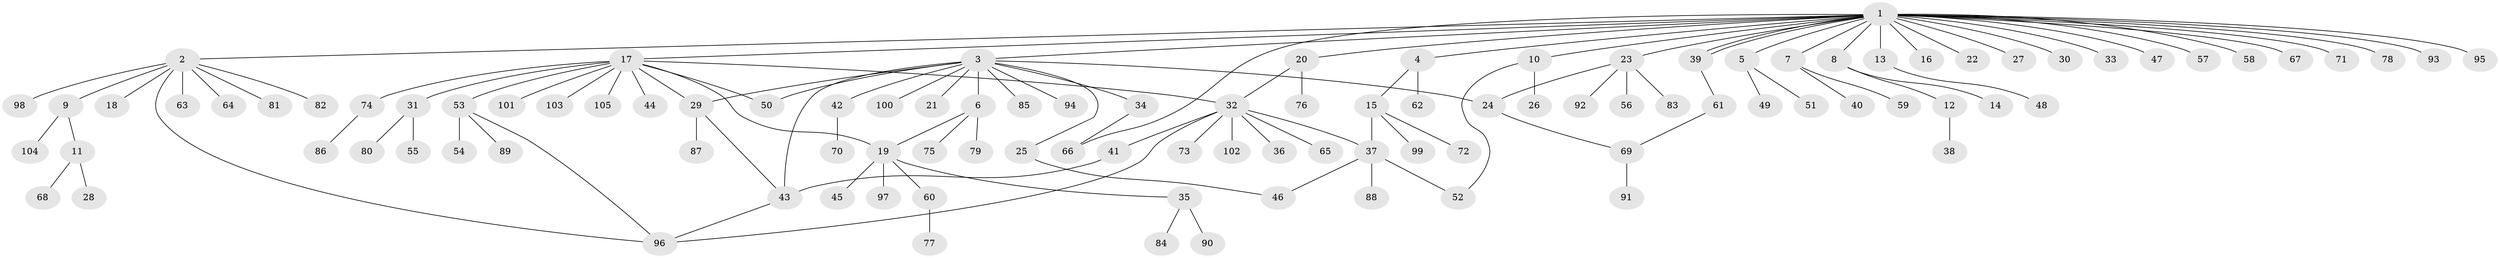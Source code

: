 // coarse degree distribution, {1: 0.7397260273972602, 2: 0.1643835616438356, 4: 0.0136986301369863, 3: 0.0273972602739726, 18: 0.0136986301369863, 10: 0.0136986301369863, 6: 0.0136986301369863, 36: 0.0136986301369863}
// Generated by graph-tools (version 1.1) at 2025/51/03/04/25 21:51:25]
// undirected, 105 vertices, 120 edges
graph export_dot {
graph [start="1"]
  node [color=gray90,style=filled];
  1;
  2;
  3;
  4;
  5;
  6;
  7;
  8;
  9;
  10;
  11;
  12;
  13;
  14;
  15;
  16;
  17;
  18;
  19;
  20;
  21;
  22;
  23;
  24;
  25;
  26;
  27;
  28;
  29;
  30;
  31;
  32;
  33;
  34;
  35;
  36;
  37;
  38;
  39;
  40;
  41;
  42;
  43;
  44;
  45;
  46;
  47;
  48;
  49;
  50;
  51;
  52;
  53;
  54;
  55;
  56;
  57;
  58;
  59;
  60;
  61;
  62;
  63;
  64;
  65;
  66;
  67;
  68;
  69;
  70;
  71;
  72;
  73;
  74;
  75;
  76;
  77;
  78;
  79;
  80;
  81;
  82;
  83;
  84;
  85;
  86;
  87;
  88;
  89;
  90;
  91;
  92;
  93;
  94;
  95;
  96;
  97;
  98;
  99;
  100;
  101;
  102;
  103;
  104;
  105;
  1 -- 2;
  1 -- 3;
  1 -- 4;
  1 -- 5;
  1 -- 7;
  1 -- 8;
  1 -- 10;
  1 -- 13;
  1 -- 16;
  1 -- 17;
  1 -- 20;
  1 -- 22;
  1 -- 23;
  1 -- 27;
  1 -- 30;
  1 -- 33;
  1 -- 39;
  1 -- 39;
  1 -- 47;
  1 -- 57;
  1 -- 58;
  1 -- 66;
  1 -- 67;
  1 -- 71;
  1 -- 78;
  1 -- 93;
  1 -- 95;
  2 -- 9;
  2 -- 18;
  2 -- 63;
  2 -- 64;
  2 -- 81;
  2 -- 82;
  2 -- 96;
  2 -- 98;
  3 -- 6;
  3 -- 21;
  3 -- 24;
  3 -- 25;
  3 -- 29;
  3 -- 34;
  3 -- 42;
  3 -- 43;
  3 -- 50;
  3 -- 85;
  3 -- 94;
  3 -- 100;
  4 -- 15;
  4 -- 62;
  5 -- 49;
  5 -- 51;
  6 -- 19;
  6 -- 75;
  6 -- 79;
  7 -- 40;
  7 -- 59;
  8 -- 12;
  8 -- 14;
  9 -- 11;
  9 -- 104;
  10 -- 26;
  10 -- 52;
  11 -- 28;
  11 -- 68;
  12 -- 38;
  13 -- 48;
  15 -- 37;
  15 -- 72;
  15 -- 99;
  17 -- 19;
  17 -- 29;
  17 -- 31;
  17 -- 32;
  17 -- 44;
  17 -- 50;
  17 -- 53;
  17 -- 74;
  17 -- 101;
  17 -- 103;
  17 -- 105;
  19 -- 35;
  19 -- 45;
  19 -- 60;
  19 -- 97;
  20 -- 32;
  20 -- 76;
  23 -- 24;
  23 -- 56;
  23 -- 83;
  23 -- 92;
  24 -- 69;
  25 -- 46;
  29 -- 43;
  29 -- 87;
  31 -- 55;
  31 -- 80;
  32 -- 36;
  32 -- 37;
  32 -- 41;
  32 -- 65;
  32 -- 73;
  32 -- 96;
  32 -- 102;
  34 -- 66;
  35 -- 84;
  35 -- 90;
  37 -- 46;
  37 -- 52;
  37 -- 88;
  39 -- 61;
  41 -- 43;
  42 -- 70;
  43 -- 96;
  53 -- 54;
  53 -- 89;
  53 -- 96;
  60 -- 77;
  61 -- 69;
  69 -- 91;
  74 -- 86;
}
